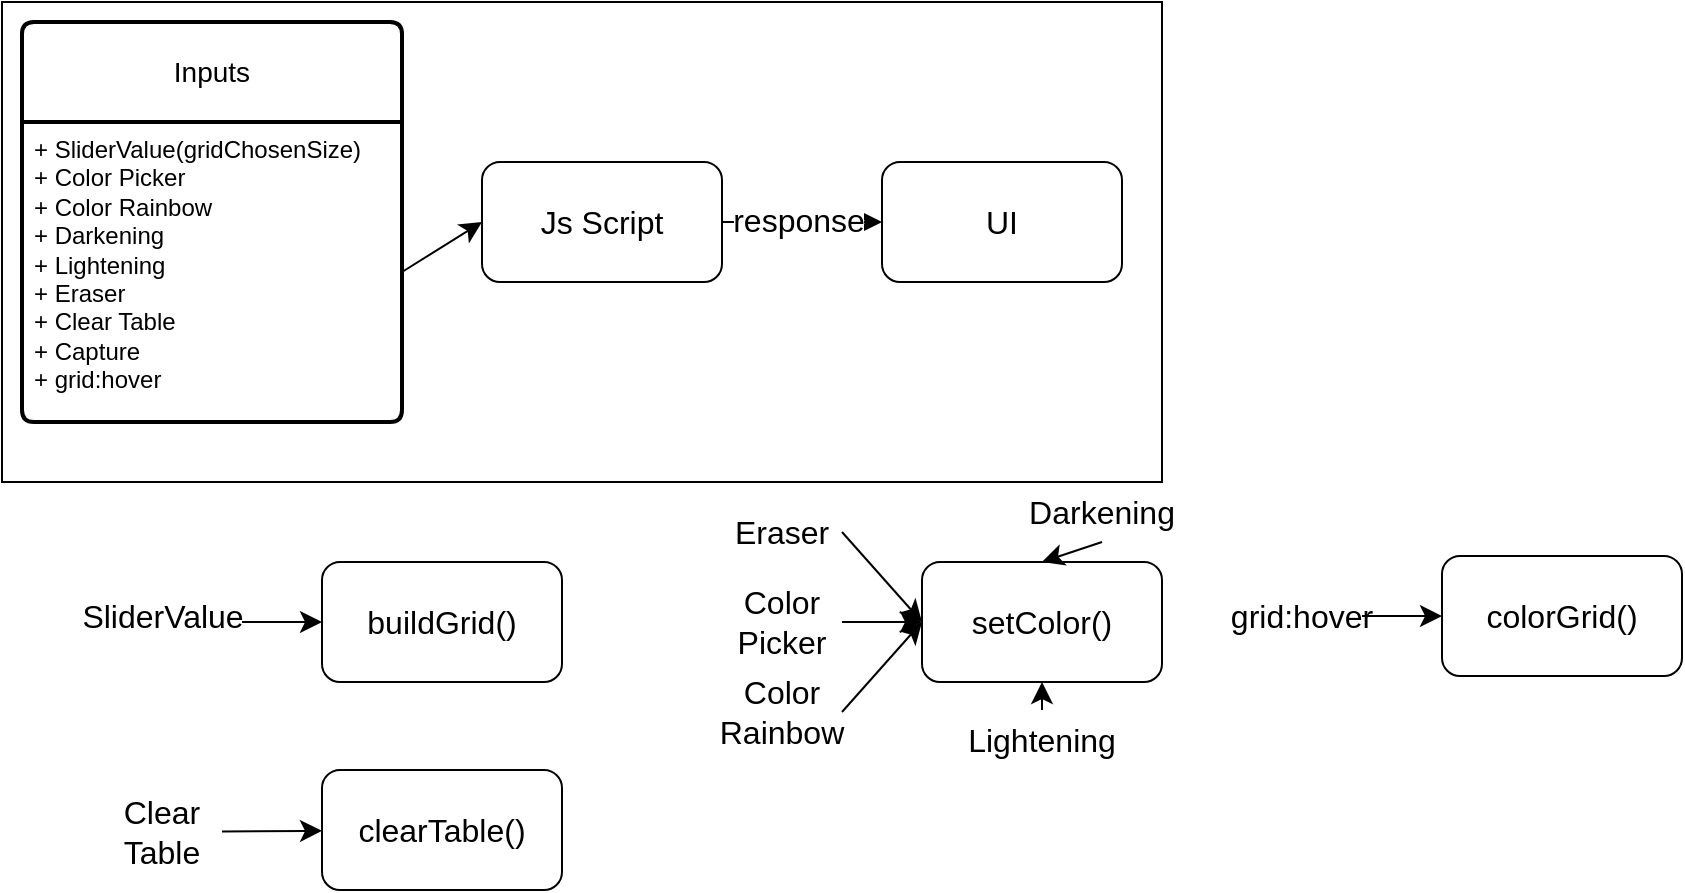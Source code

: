<mxfile version="22.0.8" type="device">
  <diagram name="Page-1" id="HbD5x58RGjZxOZBmNG6a">
    <mxGraphModel dx="521" dy="579" grid="1" gridSize="10" guides="1" tooltips="1" connect="1" arrows="1" fold="1" page="1" pageScale="1" pageWidth="1169" pageHeight="827" math="0" shadow="0">
      <root>
        <mxCell id="0" />
        <mxCell id="1" parent="0" />
        <mxCell id="Wz-BAnRxG9ZeQTsMre8E-13" value="" style="rounded=0;whiteSpace=wrap;html=1;fontSize=16;" vertex="1" parent="1">
          <mxGeometry width="580" height="240" as="geometry" />
        </mxCell>
        <mxCell id="Wz-BAnRxG9ZeQTsMre8E-6" value="Inputs" style="swimlane;childLayout=stackLayout;horizontal=1;startSize=50;horizontalStack=0;rounded=1;fontSize=14;fontStyle=0;strokeWidth=2;resizeParent=0;resizeLast=1;shadow=0;dashed=0;align=center;arcSize=4;whiteSpace=wrap;html=1;" vertex="1" parent="1">
          <mxGeometry x="10" y="10" width="190" height="200" as="geometry" />
        </mxCell>
        <mxCell id="Wz-BAnRxG9ZeQTsMre8E-7" value="+ SliderValue(gridChosenSize)&lt;br&gt;+ Color Picker&lt;br&gt;+ Color Rainbow&lt;br&gt;+ Darkening&lt;br&gt;+ Lightening&amp;nbsp;&lt;br&gt;+ Eraser&amp;nbsp;&lt;br&gt;+ Clear Table&amp;nbsp;&lt;br&gt;+ Capture&lt;br&gt;+ grid:hover" style="align=left;strokeColor=none;fillColor=none;spacingLeft=4;fontSize=12;verticalAlign=top;resizable=0;rotatable=0;part=1;html=1;" vertex="1" parent="Wz-BAnRxG9ZeQTsMre8E-6">
          <mxGeometry y="50" width="190" height="150" as="geometry" />
        </mxCell>
        <mxCell id="Wz-BAnRxG9ZeQTsMre8E-10" style="edgeStyle=none;curved=1;rounded=0;orthogonalLoop=1;jettySize=auto;html=1;exitX=1;exitY=0.5;exitDx=0;exitDy=0;fontSize=12;startSize=8;endSize=8;entryX=0;entryY=0.5;entryDx=0;entryDy=0;" edge="1" parent="1" source="Wz-BAnRxG9ZeQTsMre8E-8" target="Wz-BAnRxG9ZeQTsMre8E-11">
          <mxGeometry relative="1" as="geometry">
            <mxPoint x="390" y="110" as="targetPoint" />
          </mxGeometry>
        </mxCell>
        <mxCell id="Wz-BAnRxG9ZeQTsMre8E-12" value="response" style="edgeLabel;html=1;align=center;verticalAlign=middle;resizable=0;points=[];fontSize=16;" vertex="1" connectable="0" parent="Wz-BAnRxG9ZeQTsMre8E-10">
          <mxGeometry x="-0.045" y="1" relative="1" as="geometry">
            <mxPoint as="offset" />
          </mxGeometry>
        </mxCell>
        <mxCell id="Wz-BAnRxG9ZeQTsMre8E-8" value="Js Script" style="rounded=1;whiteSpace=wrap;html=1;fontSize=16;" vertex="1" parent="1">
          <mxGeometry x="240" y="80" width="120" height="60" as="geometry" />
        </mxCell>
        <mxCell id="Wz-BAnRxG9ZeQTsMre8E-9" style="edgeStyle=none;curved=1;rounded=0;orthogonalLoop=1;jettySize=auto;html=1;exitX=1;exitY=0.5;exitDx=0;exitDy=0;entryX=0;entryY=0.5;entryDx=0;entryDy=0;fontSize=12;startSize=8;endSize=8;" edge="1" parent="1" source="Wz-BAnRxG9ZeQTsMre8E-7" target="Wz-BAnRxG9ZeQTsMre8E-8">
          <mxGeometry relative="1" as="geometry" />
        </mxCell>
        <mxCell id="Wz-BAnRxG9ZeQTsMre8E-11" value="UI" style="rounded=1;whiteSpace=wrap;html=1;fontSize=16;" vertex="1" parent="1">
          <mxGeometry x="440" y="80" width="120" height="60" as="geometry" />
        </mxCell>
        <mxCell id="Wz-BAnRxG9ZeQTsMre8E-14" value="buildGrid()" style="rounded=1;whiteSpace=wrap;html=1;fontSize=16;" vertex="1" parent="1">
          <mxGeometry x="160" y="280" width="120" height="60" as="geometry" />
        </mxCell>
        <mxCell id="Wz-BAnRxG9ZeQTsMre8E-16" style="edgeStyle=none;curved=1;rounded=0;orthogonalLoop=1;jettySize=auto;html=1;exitX=1;exitY=0.5;exitDx=0;exitDy=0;entryX=0;entryY=0.5;entryDx=0;entryDy=0;fontSize=12;startSize=8;endSize=8;" edge="1" parent="1" target="Wz-BAnRxG9ZeQTsMre8E-14">
          <mxGeometry relative="1" as="geometry">
            <mxPoint x="120" y="310" as="sourcePoint" />
          </mxGeometry>
        </mxCell>
        <mxCell id="Wz-BAnRxG9ZeQTsMre8E-18" value="SliderValue" style="text;html=1;align=center;verticalAlign=middle;resizable=0;points=[];autosize=1;strokeColor=none;fillColor=none;fontSize=16;" vertex="1" parent="1">
          <mxGeometry x="30" y="292" width="100" height="30" as="geometry" />
        </mxCell>
        <mxCell id="Wz-BAnRxG9ZeQTsMre8E-19" value="setColor()" style="rounded=1;whiteSpace=wrap;html=1;fontSize=16;" vertex="1" parent="1">
          <mxGeometry x="460" y="280" width="120" height="60" as="geometry" />
        </mxCell>
        <mxCell id="Wz-BAnRxG9ZeQTsMre8E-21" style="edgeStyle=none;curved=1;rounded=0;orthogonalLoop=1;jettySize=auto;html=1;entryX=0;entryY=0.5;entryDx=0;entryDy=0;fontSize=12;startSize=8;endSize=8;" edge="1" parent="1" source="Wz-BAnRxG9ZeQTsMre8E-20" target="Wz-BAnRxG9ZeQTsMre8E-19">
          <mxGeometry relative="1" as="geometry" />
        </mxCell>
        <mxCell id="Wz-BAnRxG9ZeQTsMre8E-20" value="Color Picker" style="text;html=1;strokeColor=none;fillColor=none;align=center;verticalAlign=middle;whiteSpace=wrap;rounded=0;fontSize=16;" vertex="1" parent="1">
          <mxGeometry x="360" y="295" width="60" height="30" as="geometry" />
        </mxCell>
        <mxCell id="Wz-BAnRxG9ZeQTsMre8E-24" style="edgeStyle=none;curved=1;rounded=0;orthogonalLoop=1;jettySize=auto;html=1;exitX=1;exitY=0.5;exitDx=0;exitDy=0;entryX=0;entryY=0.5;entryDx=0;entryDy=0;fontSize=12;startSize=8;endSize=8;" edge="1" parent="1" source="Wz-BAnRxG9ZeQTsMre8E-22" target="Wz-BAnRxG9ZeQTsMre8E-19">
          <mxGeometry relative="1" as="geometry" />
        </mxCell>
        <mxCell id="Wz-BAnRxG9ZeQTsMre8E-22" value="Color Rainbow" style="text;html=1;strokeColor=none;fillColor=none;align=center;verticalAlign=middle;whiteSpace=wrap;rounded=0;fontSize=16;" vertex="1" parent="1">
          <mxGeometry x="360" y="340" width="60" height="30" as="geometry" />
        </mxCell>
        <mxCell id="Wz-BAnRxG9ZeQTsMre8E-25" value="clearTable()" style="rounded=1;whiteSpace=wrap;html=1;fontSize=16;" vertex="1" parent="1">
          <mxGeometry x="160" y="384" width="120" height="60" as="geometry" />
        </mxCell>
        <mxCell id="Wz-BAnRxG9ZeQTsMre8E-27" style="edgeStyle=none;curved=1;rounded=0;orthogonalLoop=1;jettySize=auto;html=1;exitX=1;exitY=0.5;exitDx=0;exitDy=0;entryX=0;entryY=0.5;entryDx=0;entryDy=0;fontSize=12;startSize=8;endSize=8;" edge="1" parent="1" source="Wz-BAnRxG9ZeQTsMre8E-26" target="Wz-BAnRxG9ZeQTsMre8E-19">
          <mxGeometry relative="1" as="geometry" />
        </mxCell>
        <mxCell id="Wz-BAnRxG9ZeQTsMre8E-26" value="Eraser" style="text;html=1;strokeColor=none;fillColor=none;align=center;verticalAlign=middle;whiteSpace=wrap;rounded=0;fontSize=16;" vertex="1" parent="1">
          <mxGeometry x="360" y="250" width="60" height="30" as="geometry" />
        </mxCell>
        <mxCell id="Wz-BAnRxG9ZeQTsMre8E-29" style="edgeStyle=none;curved=1;rounded=0;orthogonalLoop=1;jettySize=auto;html=1;fontSize=12;startSize=8;endSize=8;" edge="1" parent="1" source="Wz-BAnRxG9ZeQTsMre8E-28" target="Wz-BAnRxG9ZeQTsMre8E-25">
          <mxGeometry relative="1" as="geometry" />
        </mxCell>
        <mxCell id="Wz-BAnRxG9ZeQTsMre8E-28" value="Clear Table" style="text;html=1;strokeColor=none;fillColor=none;align=center;verticalAlign=middle;whiteSpace=wrap;rounded=0;fontSize=16;" vertex="1" parent="1">
          <mxGeometry x="50" y="400" width="60" height="30" as="geometry" />
        </mxCell>
        <mxCell id="Wz-BAnRxG9ZeQTsMre8E-33" value="colorGrid()" style="rounded=1;whiteSpace=wrap;html=1;fontSize=16;" vertex="1" parent="1">
          <mxGeometry x="720" y="277" width="120" height="60" as="geometry" />
        </mxCell>
        <mxCell id="Wz-BAnRxG9ZeQTsMre8E-35" style="edgeStyle=none;curved=1;rounded=0;orthogonalLoop=1;jettySize=auto;html=1;entryX=0;entryY=0.5;entryDx=0;entryDy=0;fontSize=12;startSize=8;endSize=8;" edge="1" parent="1" source="Wz-BAnRxG9ZeQTsMre8E-34" target="Wz-BAnRxG9ZeQTsMre8E-33">
          <mxGeometry relative="1" as="geometry" />
        </mxCell>
        <mxCell id="Wz-BAnRxG9ZeQTsMre8E-34" value="grid:hover" style="text;html=1;strokeColor=none;fillColor=none;align=center;verticalAlign=middle;whiteSpace=wrap;rounded=0;fontSize=16;" vertex="1" parent="1">
          <mxGeometry x="620" y="292" width="60" height="30" as="geometry" />
        </mxCell>
        <mxCell id="Wz-BAnRxG9ZeQTsMre8E-37" style="edgeStyle=none;curved=1;rounded=0;orthogonalLoop=1;jettySize=auto;html=1;exitX=0.5;exitY=0;exitDx=0;exitDy=0;entryX=0.5;entryY=1;entryDx=0;entryDy=0;fontSize=12;startSize=8;endSize=8;" edge="1" parent="1" source="Wz-BAnRxG9ZeQTsMre8E-36" target="Wz-BAnRxG9ZeQTsMre8E-19">
          <mxGeometry relative="1" as="geometry" />
        </mxCell>
        <mxCell id="Wz-BAnRxG9ZeQTsMre8E-36" value="Lightening" style="text;html=1;strokeColor=none;fillColor=none;align=center;verticalAlign=middle;whiteSpace=wrap;rounded=0;fontSize=16;" vertex="1" parent="1">
          <mxGeometry x="490" y="354" width="60" height="30" as="geometry" />
        </mxCell>
        <mxCell id="Wz-BAnRxG9ZeQTsMre8E-39" style="edgeStyle=none;curved=1;rounded=0;orthogonalLoop=1;jettySize=auto;html=1;exitX=0.5;exitY=1;exitDx=0;exitDy=0;entryX=0.5;entryY=0;entryDx=0;entryDy=0;fontSize=12;startSize=8;endSize=8;" edge="1" parent="1" source="Wz-BAnRxG9ZeQTsMre8E-38" target="Wz-BAnRxG9ZeQTsMre8E-19">
          <mxGeometry relative="1" as="geometry" />
        </mxCell>
        <mxCell id="Wz-BAnRxG9ZeQTsMre8E-38" value="Darkening" style="text;html=1;strokeColor=none;fillColor=none;align=center;verticalAlign=middle;whiteSpace=wrap;rounded=0;fontSize=16;" vertex="1" parent="1">
          <mxGeometry x="520" y="240" width="60" height="30" as="geometry" />
        </mxCell>
      </root>
    </mxGraphModel>
  </diagram>
</mxfile>
